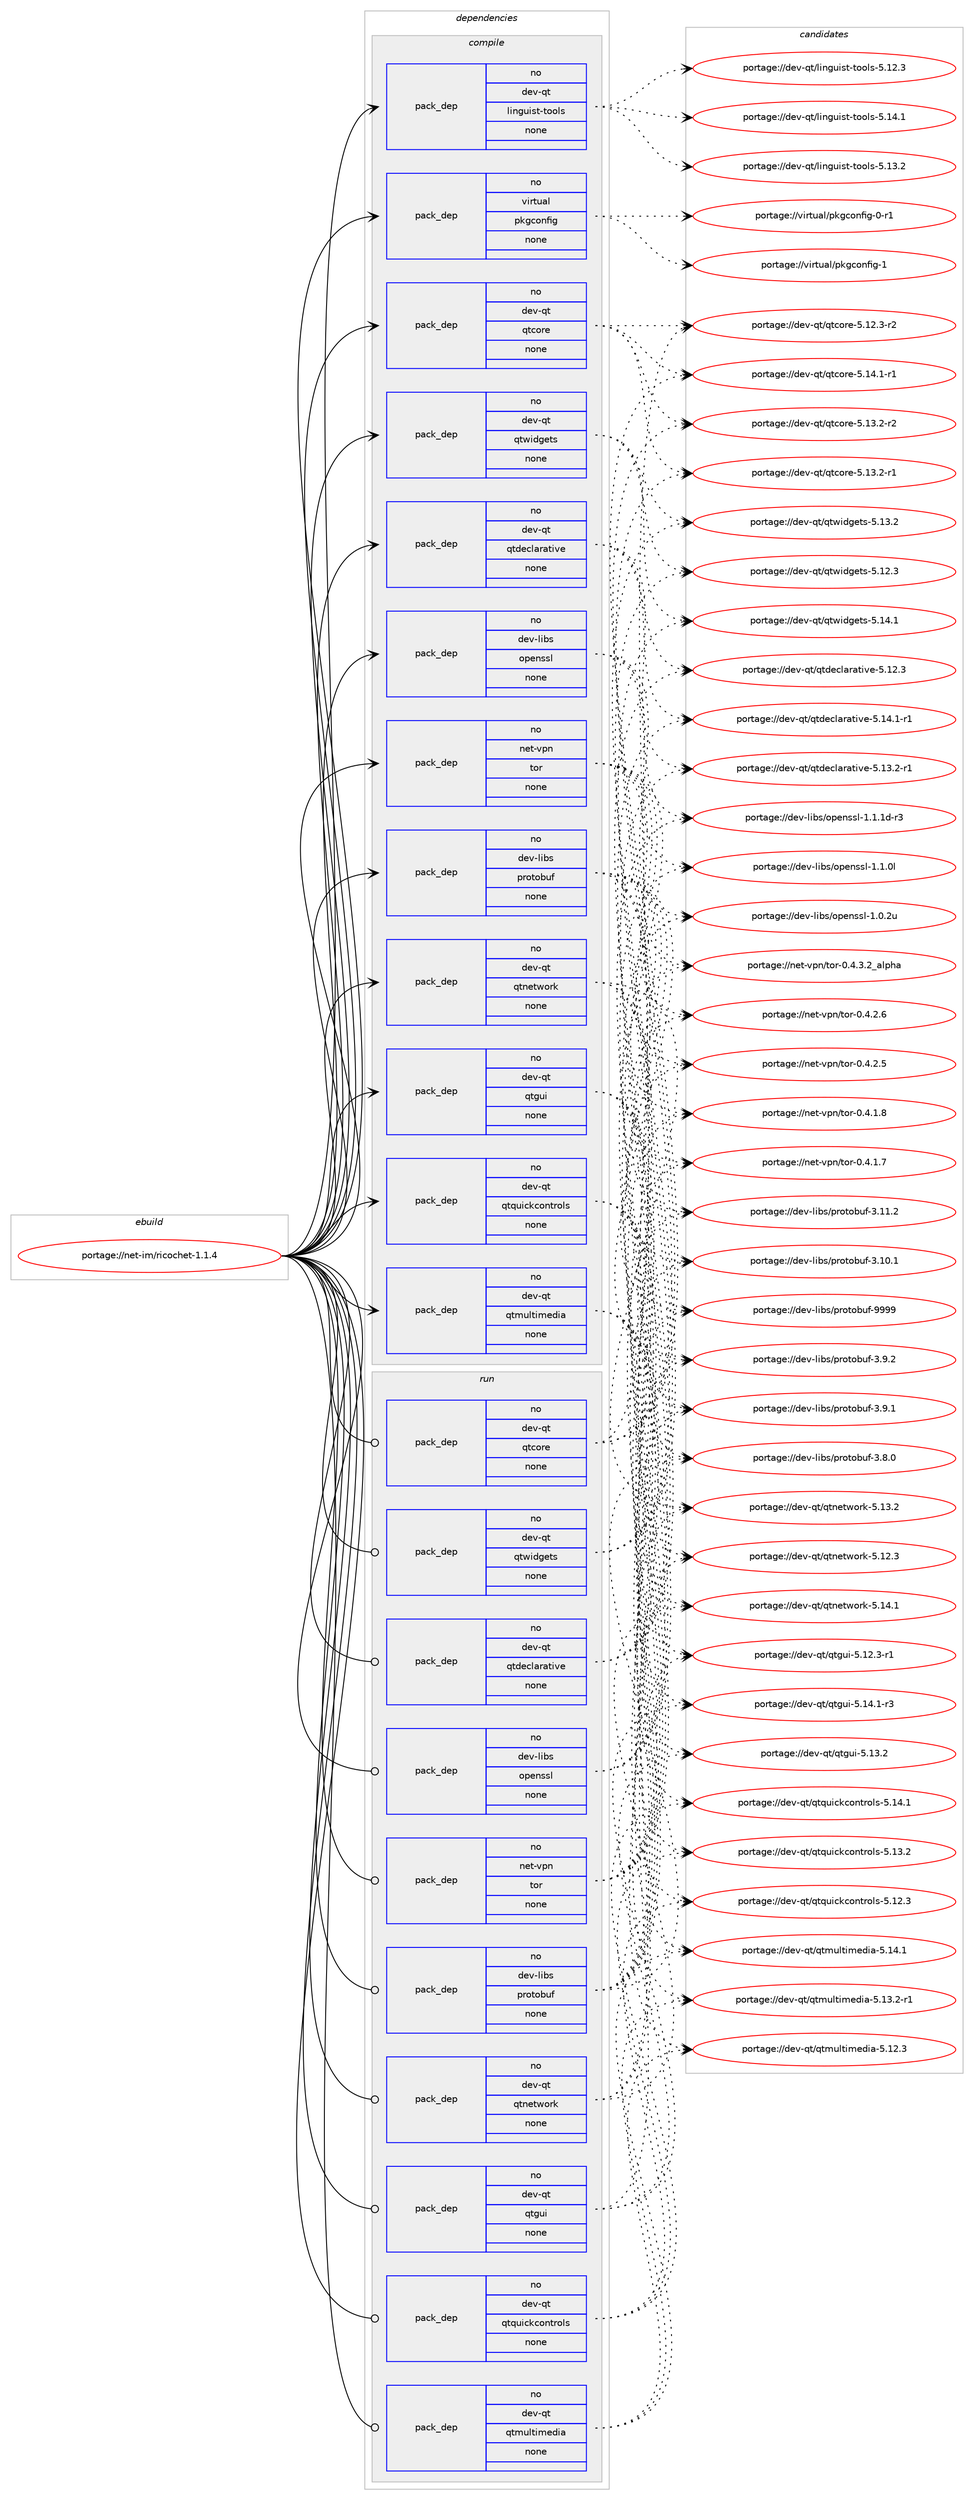 digraph prolog {

# *************
# Graph options
# *************

newrank=true;
concentrate=true;
compound=true;
graph [rankdir=LR,fontname=Helvetica,fontsize=10,ranksep=1.5];#, ranksep=2.5, nodesep=0.2];
edge  [arrowhead=vee];
node  [fontname=Helvetica,fontsize=10];

# **********
# The ebuild
# **********

subgraph cluster_leftcol {
color=gray;
rank=same;
label=<<i>ebuild</i>>;
id [label="portage://net-im/ricochet-1.1.4", color=red, width=4, href="../net-im/ricochet-1.1.4.svg"];
}

# ****************
# The dependencies
# ****************

subgraph cluster_midcol {
color=gray;
label=<<i>dependencies</i>>;
subgraph cluster_compile {
fillcolor="#eeeeee";
style=filled;
label=<<i>compile</i>>;
subgraph pack48202 {
dependency61947 [label=<<TABLE BORDER="0" CELLBORDER="1" CELLSPACING="0" CELLPADDING="4" WIDTH="220"><TR><TD ROWSPAN="6" CELLPADDING="30">pack_dep</TD></TR><TR><TD WIDTH="110">no</TD></TR><TR><TD>dev-libs</TD></TR><TR><TD>openssl</TD></TR><TR><TD>none</TD></TR><TR><TD></TD></TR></TABLE>>, shape=none, color=blue];
}
id:e -> dependency61947:w [weight=20,style="solid",arrowhead="vee"];
subgraph pack48203 {
dependency61948 [label=<<TABLE BORDER="0" CELLBORDER="1" CELLSPACING="0" CELLPADDING="4" WIDTH="220"><TR><TD ROWSPAN="6" CELLPADDING="30">pack_dep</TD></TR><TR><TD WIDTH="110">no</TD></TR><TR><TD>dev-libs</TD></TR><TR><TD>protobuf</TD></TR><TR><TD>none</TD></TR><TR><TD></TD></TR></TABLE>>, shape=none, color=blue];
}
id:e -> dependency61948:w [weight=20,style="solid",arrowhead="vee"];
subgraph pack48204 {
dependency61949 [label=<<TABLE BORDER="0" CELLBORDER="1" CELLSPACING="0" CELLPADDING="4" WIDTH="220"><TR><TD ROWSPAN="6" CELLPADDING="30">pack_dep</TD></TR><TR><TD WIDTH="110">no</TD></TR><TR><TD>dev-qt</TD></TR><TR><TD>linguist-tools</TD></TR><TR><TD>none</TD></TR><TR><TD></TD></TR></TABLE>>, shape=none, color=blue];
}
id:e -> dependency61949:w [weight=20,style="solid",arrowhead="vee"];
subgraph pack48205 {
dependency61950 [label=<<TABLE BORDER="0" CELLBORDER="1" CELLSPACING="0" CELLPADDING="4" WIDTH="220"><TR><TD ROWSPAN="6" CELLPADDING="30">pack_dep</TD></TR><TR><TD WIDTH="110">no</TD></TR><TR><TD>dev-qt</TD></TR><TR><TD>qtcore</TD></TR><TR><TD>none</TD></TR><TR><TD></TD></TR></TABLE>>, shape=none, color=blue];
}
id:e -> dependency61950:w [weight=20,style="solid",arrowhead="vee"];
subgraph pack48206 {
dependency61951 [label=<<TABLE BORDER="0" CELLBORDER="1" CELLSPACING="0" CELLPADDING="4" WIDTH="220"><TR><TD ROWSPAN="6" CELLPADDING="30">pack_dep</TD></TR><TR><TD WIDTH="110">no</TD></TR><TR><TD>dev-qt</TD></TR><TR><TD>qtdeclarative</TD></TR><TR><TD>none</TD></TR><TR><TD></TD></TR></TABLE>>, shape=none, color=blue];
}
id:e -> dependency61951:w [weight=20,style="solid",arrowhead="vee"];
subgraph pack48207 {
dependency61952 [label=<<TABLE BORDER="0" CELLBORDER="1" CELLSPACING="0" CELLPADDING="4" WIDTH="220"><TR><TD ROWSPAN="6" CELLPADDING="30">pack_dep</TD></TR><TR><TD WIDTH="110">no</TD></TR><TR><TD>dev-qt</TD></TR><TR><TD>qtgui</TD></TR><TR><TD>none</TD></TR><TR><TD></TD></TR></TABLE>>, shape=none, color=blue];
}
id:e -> dependency61952:w [weight=20,style="solid",arrowhead="vee"];
subgraph pack48208 {
dependency61953 [label=<<TABLE BORDER="0" CELLBORDER="1" CELLSPACING="0" CELLPADDING="4" WIDTH="220"><TR><TD ROWSPAN="6" CELLPADDING="30">pack_dep</TD></TR><TR><TD WIDTH="110">no</TD></TR><TR><TD>dev-qt</TD></TR><TR><TD>qtmultimedia</TD></TR><TR><TD>none</TD></TR><TR><TD></TD></TR></TABLE>>, shape=none, color=blue];
}
id:e -> dependency61953:w [weight=20,style="solid",arrowhead="vee"];
subgraph pack48209 {
dependency61954 [label=<<TABLE BORDER="0" CELLBORDER="1" CELLSPACING="0" CELLPADDING="4" WIDTH="220"><TR><TD ROWSPAN="6" CELLPADDING="30">pack_dep</TD></TR><TR><TD WIDTH="110">no</TD></TR><TR><TD>dev-qt</TD></TR><TR><TD>qtnetwork</TD></TR><TR><TD>none</TD></TR><TR><TD></TD></TR></TABLE>>, shape=none, color=blue];
}
id:e -> dependency61954:w [weight=20,style="solid",arrowhead="vee"];
subgraph pack48210 {
dependency61955 [label=<<TABLE BORDER="0" CELLBORDER="1" CELLSPACING="0" CELLPADDING="4" WIDTH="220"><TR><TD ROWSPAN="6" CELLPADDING="30">pack_dep</TD></TR><TR><TD WIDTH="110">no</TD></TR><TR><TD>dev-qt</TD></TR><TR><TD>qtquickcontrols</TD></TR><TR><TD>none</TD></TR><TR><TD></TD></TR></TABLE>>, shape=none, color=blue];
}
id:e -> dependency61955:w [weight=20,style="solid",arrowhead="vee"];
subgraph pack48211 {
dependency61956 [label=<<TABLE BORDER="0" CELLBORDER="1" CELLSPACING="0" CELLPADDING="4" WIDTH="220"><TR><TD ROWSPAN="6" CELLPADDING="30">pack_dep</TD></TR><TR><TD WIDTH="110">no</TD></TR><TR><TD>dev-qt</TD></TR><TR><TD>qtwidgets</TD></TR><TR><TD>none</TD></TR><TR><TD></TD></TR></TABLE>>, shape=none, color=blue];
}
id:e -> dependency61956:w [weight=20,style="solid",arrowhead="vee"];
subgraph pack48212 {
dependency61957 [label=<<TABLE BORDER="0" CELLBORDER="1" CELLSPACING="0" CELLPADDING="4" WIDTH="220"><TR><TD ROWSPAN="6" CELLPADDING="30">pack_dep</TD></TR><TR><TD WIDTH="110">no</TD></TR><TR><TD>net-vpn</TD></TR><TR><TD>tor</TD></TR><TR><TD>none</TD></TR><TR><TD></TD></TR></TABLE>>, shape=none, color=blue];
}
id:e -> dependency61957:w [weight=20,style="solid",arrowhead="vee"];
subgraph pack48213 {
dependency61958 [label=<<TABLE BORDER="0" CELLBORDER="1" CELLSPACING="0" CELLPADDING="4" WIDTH="220"><TR><TD ROWSPAN="6" CELLPADDING="30">pack_dep</TD></TR><TR><TD WIDTH="110">no</TD></TR><TR><TD>virtual</TD></TR><TR><TD>pkgconfig</TD></TR><TR><TD>none</TD></TR><TR><TD></TD></TR></TABLE>>, shape=none, color=blue];
}
id:e -> dependency61958:w [weight=20,style="solid",arrowhead="vee"];
}
subgraph cluster_compileandrun {
fillcolor="#eeeeee";
style=filled;
label=<<i>compile and run</i>>;
}
subgraph cluster_run {
fillcolor="#eeeeee";
style=filled;
label=<<i>run</i>>;
subgraph pack48214 {
dependency61959 [label=<<TABLE BORDER="0" CELLBORDER="1" CELLSPACING="0" CELLPADDING="4" WIDTH="220"><TR><TD ROWSPAN="6" CELLPADDING="30">pack_dep</TD></TR><TR><TD WIDTH="110">no</TD></TR><TR><TD>dev-libs</TD></TR><TR><TD>openssl</TD></TR><TR><TD>none</TD></TR><TR><TD></TD></TR></TABLE>>, shape=none, color=blue];
}
id:e -> dependency61959:w [weight=20,style="solid",arrowhead="odot"];
subgraph pack48215 {
dependency61960 [label=<<TABLE BORDER="0" CELLBORDER="1" CELLSPACING="0" CELLPADDING="4" WIDTH="220"><TR><TD ROWSPAN="6" CELLPADDING="30">pack_dep</TD></TR><TR><TD WIDTH="110">no</TD></TR><TR><TD>dev-libs</TD></TR><TR><TD>protobuf</TD></TR><TR><TD>none</TD></TR><TR><TD></TD></TR></TABLE>>, shape=none, color=blue];
}
id:e -> dependency61960:w [weight=20,style="solid",arrowhead="odot"];
subgraph pack48216 {
dependency61961 [label=<<TABLE BORDER="0" CELLBORDER="1" CELLSPACING="0" CELLPADDING="4" WIDTH="220"><TR><TD ROWSPAN="6" CELLPADDING="30">pack_dep</TD></TR><TR><TD WIDTH="110">no</TD></TR><TR><TD>dev-qt</TD></TR><TR><TD>qtcore</TD></TR><TR><TD>none</TD></TR><TR><TD></TD></TR></TABLE>>, shape=none, color=blue];
}
id:e -> dependency61961:w [weight=20,style="solid",arrowhead="odot"];
subgraph pack48217 {
dependency61962 [label=<<TABLE BORDER="0" CELLBORDER="1" CELLSPACING="0" CELLPADDING="4" WIDTH="220"><TR><TD ROWSPAN="6" CELLPADDING="30">pack_dep</TD></TR><TR><TD WIDTH="110">no</TD></TR><TR><TD>dev-qt</TD></TR><TR><TD>qtdeclarative</TD></TR><TR><TD>none</TD></TR><TR><TD></TD></TR></TABLE>>, shape=none, color=blue];
}
id:e -> dependency61962:w [weight=20,style="solid",arrowhead="odot"];
subgraph pack48218 {
dependency61963 [label=<<TABLE BORDER="0" CELLBORDER="1" CELLSPACING="0" CELLPADDING="4" WIDTH="220"><TR><TD ROWSPAN="6" CELLPADDING="30">pack_dep</TD></TR><TR><TD WIDTH="110">no</TD></TR><TR><TD>dev-qt</TD></TR><TR><TD>qtgui</TD></TR><TR><TD>none</TD></TR><TR><TD></TD></TR></TABLE>>, shape=none, color=blue];
}
id:e -> dependency61963:w [weight=20,style="solid",arrowhead="odot"];
subgraph pack48219 {
dependency61964 [label=<<TABLE BORDER="0" CELLBORDER="1" CELLSPACING="0" CELLPADDING="4" WIDTH="220"><TR><TD ROWSPAN="6" CELLPADDING="30">pack_dep</TD></TR><TR><TD WIDTH="110">no</TD></TR><TR><TD>dev-qt</TD></TR><TR><TD>qtmultimedia</TD></TR><TR><TD>none</TD></TR><TR><TD></TD></TR></TABLE>>, shape=none, color=blue];
}
id:e -> dependency61964:w [weight=20,style="solid",arrowhead="odot"];
subgraph pack48220 {
dependency61965 [label=<<TABLE BORDER="0" CELLBORDER="1" CELLSPACING="0" CELLPADDING="4" WIDTH="220"><TR><TD ROWSPAN="6" CELLPADDING="30">pack_dep</TD></TR><TR><TD WIDTH="110">no</TD></TR><TR><TD>dev-qt</TD></TR><TR><TD>qtnetwork</TD></TR><TR><TD>none</TD></TR><TR><TD></TD></TR></TABLE>>, shape=none, color=blue];
}
id:e -> dependency61965:w [weight=20,style="solid",arrowhead="odot"];
subgraph pack48221 {
dependency61966 [label=<<TABLE BORDER="0" CELLBORDER="1" CELLSPACING="0" CELLPADDING="4" WIDTH="220"><TR><TD ROWSPAN="6" CELLPADDING="30">pack_dep</TD></TR><TR><TD WIDTH="110">no</TD></TR><TR><TD>dev-qt</TD></TR><TR><TD>qtquickcontrols</TD></TR><TR><TD>none</TD></TR><TR><TD></TD></TR></TABLE>>, shape=none, color=blue];
}
id:e -> dependency61966:w [weight=20,style="solid",arrowhead="odot"];
subgraph pack48222 {
dependency61967 [label=<<TABLE BORDER="0" CELLBORDER="1" CELLSPACING="0" CELLPADDING="4" WIDTH="220"><TR><TD ROWSPAN="6" CELLPADDING="30">pack_dep</TD></TR><TR><TD WIDTH="110">no</TD></TR><TR><TD>dev-qt</TD></TR><TR><TD>qtwidgets</TD></TR><TR><TD>none</TD></TR><TR><TD></TD></TR></TABLE>>, shape=none, color=blue];
}
id:e -> dependency61967:w [weight=20,style="solid",arrowhead="odot"];
subgraph pack48223 {
dependency61968 [label=<<TABLE BORDER="0" CELLBORDER="1" CELLSPACING="0" CELLPADDING="4" WIDTH="220"><TR><TD ROWSPAN="6" CELLPADDING="30">pack_dep</TD></TR><TR><TD WIDTH="110">no</TD></TR><TR><TD>net-vpn</TD></TR><TR><TD>tor</TD></TR><TR><TD>none</TD></TR><TR><TD></TD></TR></TABLE>>, shape=none, color=blue];
}
id:e -> dependency61968:w [weight=20,style="solid",arrowhead="odot"];
}
}

# **************
# The candidates
# **************

subgraph cluster_choices {
rank=same;
color=gray;
label=<<i>candidates</i>>;

subgraph choice48202 {
color=black;
nodesep=1;
choice1001011184510810598115471111121011101151151084549464946491004511451 [label="portage://dev-libs/openssl-1.1.1d-r3", color=red, width=4,href="../dev-libs/openssl-1.1.1d-r3.svg"];
choice100101118451081059811547111112101110115115108454946494648108 [label="portage://dev-libs/openssl-1.1.0l", color=red, width=4,href="../dev-libs/openssl-1.1.0l.svg"];
choice100101118451081059811547111112101110115115108454946484650117 [label="portage://dev-libs/openssl-1.0.2u", color=red, width=4,href="../dev-libs/openssl-1.0.2u.svg"];
dependency61947:e -> choice1001011184510810598115471111121011101151151084549464946491004511451:w [style=dotted,weight="100"];
dependency61947:e -> choice100101118451081059811547111112101110115115108454946494648108:w [style=dotted,weight="100"];
dependency61947:e -> choice100101118451081059811547111112101110115115108454946484650117:w [style=dotted,weight="100"];
}
subgraph choice48203 {
color=black;
nodesep=1;
choice100101118451081059811547112114111116111981171024557575757 [label="portage://dev-libs/protobuf-9999", color=red, width=4,href="../dev-libs/protobuf-9999.svg"];
choice10010111845108105981154711211411111611198117102455146574650 [label="portage://dev-libs/protobuf-3.9.2", color=red, width=4,href="../dev-libs/protobuf-3.9.2.svg"];
choice10010111845108105981154711211411111611198117102455146574649 [label="portage://dev-libs/protobuf-3.9.1", color=red, width=4,href="../dev-libs/protobuf-3.9.1.svg"];
choice10010111845108105981154711211411111611198117102455146564648 [label="portage://dev-libs/protobuf-3.8.0", color=red, width=4,href="../dev-libs/protobuf-3.8.0.svg"];
choice1001011184510810598115471121141111161119811710245514649494650 [label="portage://dev-libs/protobuf-3.11.2", color=red, width=4,href="../dev-libs/protobuf-3.11.2.svg"];
choice1001011184510810598115471121141111161119811710245514649484649 [label="portage://dev-libs/protobuf-3.10.1", color=red, width=4,href="../dev-libs/protobuf-3.10.1.svg"];
dependency61948:e -> choice100101118451081059811547112114111116111981171024557575757:w [style=dotted,weight="100"];
dependency61948:e -> choice10010111845108105981154711211411111611198117102455146574650:w [style=dotted,weight="100"];
dependency61948:e -> choice10010111845108105981154711211411111611198117102455146574649:w [style=dotted,weight="100"];
dependency61948:e -> choice10010111845108105981154711211411111611198117102455146564648:w [style=dotted,weight="100"];
dependency61948:e -> choice1001011184510810598115471121141111161119811710245514649494650:w [style=dotted,weight="100"];
dependency61948:e -> choice1001011184510810598115471121141111161119811710245514649484649:w [style=dotted,weight="100"];
}
subgraph choice48204 {
color=black;
nodesep=1;
choice10010111845113116471081051101031171051151164511611111110811545534649524649 [label="portage://dev-qt/linguist-tools-5.14.1", color=red, width=4,href="../dev-qt/linguist-tools-5.14.1.svg"];
choice10010111845113116471081051101031171051151164511611111110811545534649514650 [label="portage://dev-qt/linguist-tools-5.13.2", color=red, width=4,href="../dev-qt/linguist-tools-5.13.2.svg"];
choice10010111845113116471081051101031171051151164511611111110811545534649504651 [label="portage://dev-qt/linguist-tools-5.12.3", color=red, width=4,href="../dev-qt/linguist-tools-5.12.3.svg"];
dependency61949:e -> choice10010111845113116471081051101031171051151164511611111110811545534649524649:w [style=dotted,weight="100"];
dependency61949:e -> choice10010111845113116471081051101031171051151164511611111110811545534649514650:w [style=dotted,weight="100"];
dependency61949:e -> choice10010111845113116471081051101031171051151164511611111110811545534649504651:w [style=dotted,weight="100"];
}
subgraph choice48205 {
color=black;
nodesep=1;
choice100101118451131164711311699111114101455346495246494511449 [label="portage://dev-qt/qtcore-5.14.1-r1", color=red, width=4,href="../dev-qt/qtcore-5.14.1-r1.svg"];
choice100101118451131164711311699111114101455346495146504511450 [label="portage://dev-qt/qtcore-5.13.2-r2", color=red, width=4,href="../dev-qt/qtcore-5.13.2-r2.svg"];
choice100101118451131164711311699111114101455346495146504511449 [label="portage://dev-qt/qtcore-5.13.2-r1", color=red, width=4,href="../dev-qt/qtcore-5.13.2-r1.svg"];
choice100101118451131164711311699111114101455346495046514511450 [label="portage://dev-qt/qtcore-5.12.3-r2", color=red, width=4,href="../dev-qt/qtcore-5.12.3-r2.svg"];
dependency61950:e -> choice100101118451131164711311699111114101455346495246494511449:w [style=dotted,weight="100"];
dependency61950:e -> choice100101118451131164711311699111114101455346495146504511450:w [style=dotted,weight="100"];
dependency61950:e -> choice100101118451131164711311699111114101455346495146504511449:w [style=dotted,weight="100"];
dependency61950:e -> choice100101118451131164711311699111114101455346495046514511450:w [style=dotted,weight="100"];
}
subgraph choice48206 {
color=black;
nodesep=1;
choice1001011184511311647113116100101991089711497116105118101455346495246494511449 [label="portage://dev-qt/qtdeclarative-5.14.1-r1", color=red, width=4,href="../dev-qt/qtdeclarative-5.14.1-r1.svg"];
choice1001011184511311647113116100101991089711497116105118101455346495146504511449 [label="portage://dev-qt/qtdeclarative-5.13.2-r1", color=red, width=4,href="../dev-qt/qtdeclarative-5.13.2-r1.svg"];
choice100101118451131164711311610010199108971149711610511810145534649504651 [label="portage://dev-qt/qtdeclarative-5.12.3", color=red, width=4,href="../dev-qt/qtdeclarative-5.12.3.svg"];
dependency61951:e -> choice1001011184511311647113116100101991089711497116105118101455346495246494511449:w [style=dotted,weight="100"];
dependency61951:e -> choice1001011184511311647113116100101991089711497116105118101455346495146504511449:w [style=dotted,weight="100"];
dependency61951:e -> choice100101118451131164711311610010199108971149711610511810145534649504651:w [style=dotted,weight="100"];
}
subgraph choice48207 {
color=black;
nodesep=1;
choice1001011184511311647113116103117105455346495246494511451 [label="portage://dev-qt/qtgui-5.14.1-r3", color=red, width=4,href="../dev-qt/qtgui-5.14.1-r3.svg"];
choice100101118451131164711311610311710545534649514650 [label="portage://dev-qt/qtgui-5.13.2", color=red, width=4,href="../dev-qt/qtgui-5.13.2.svg"];
choice1001011184511311647113116103117105455346495046514511449 [label="portage://dev-qt/qtgui-5.12.3-r1", color=red, width=4,href="../dev-qt/qtgui-5.12.3-r1.svg"];
dependency61952:e -> choice1001011184511311647113116103117105455346495246494511451:w [style=dotted,weight="100"];
dependency61952:e -> choice100101118451131164711311610311710545534649514650:w [style=dotted,weight="100"];
dependency61952:e -> choice1001011184511311647113116103117105455346495046514511449:w [style=dotted,weight="100"];
}
subgraph choice48208 {
color=black;
nodesep=1;
choice10010111845113116471131161091171081161051091011001059745534649524649 [label="portage://dev-qt/qtmultimedia-5.14.1", color=red, width=4,href="../dev-qt/qtmultimedia-5.14.1.svg"];
choice100101118451131164711311610911710811610510910110010597455346495146504511449 [label="portage://dev-qt/qtmultimedia-5.13.2-r1", color=red, width=4,href="../dev-qt/qtmultimedia-5.13.2-r1.svg"];
choice10010111845113116471131161091171081161051091011001059745534649504651 [label="portage://dev-qt/qtmultimedia-5.12.3", color=red, width=4,href="../dev-qt/qtmultimedia-5.12.3.svg"];
dependency61953:e -> choice10010111845113116471131161091171081161051091011001059745534649524649:w [style=dotted,weight="100"];
dependency61953:e -> choice100101118451131164711311610911710811610510910110010597455346495146504511449:w [style=dotted,weight="100"];
dependency61953:e -> choice10010111845113116471131161091171081161051091011001059745534649504651:w [style=dotted,weight="100"];
}
subgraph choice48209 {
color=black;
nodesep=1;
choice100101118451131164711311611010111611911111410745534649524649 [label="portage://dev-qt/qtnetwork-5.14.1", color=red, width=4,href="../dev-qt/qtnetwork-5.14.1.svg"];
choice100101118451131164711311611010111611911111410745534649514650 [label="portage://dev-qt/qtnetwork-5.13.2", color=red, width=4,href="../dev-qt/qtnetwork-5.13.2.svg"];
choice100101118451131164711311611010111611911111410745534649504651 [label="portage://dev-qt/qtnetwork-5.12.3", color=red, width=4,href="../dev-qt/qtnetwork-5.12.3.svg"];
dependency61954:e -> choice100101118451131164711311611010111611911111410745534649524649:w [style=dotted,weight="100"];
dependency61954:e -> choice100101118451131164711311611010111611911111410745534649514650:w [style=dotted,weight="100"];
dependency61954:e -> choice100101118451131164711311611010111611911111410745534649504651:w [style=dotted,weight="100"];
}
subgraph choice48210 {
color=black;
nodesep=1;
choice1001011184511311647113116113117105991079911111011611411110811545534649524649 [label="portage://dev-qt/qtquickcontrols-5.14.1", color=red, width=4,href="../dev-qt/qtquickcontrols-5.14.1.svg"];
choice1001011184511311647113116113117105991079911111011611411110811545534649514650 [label="portage://dev-qt/qtquickcontrols-5.13.2", color=red, width=4,href="../dev-qt/qtquickcontrols-5.13.2.svg"];
choice1001011184511311647113116113117105991079911111011611411110811545534649504651 [label="portage://dev-qt/qtquickcontrols-5.12.3", color=red, width=4,href="../dev-qt/qtquickcontrols-5.12.3.svg"];
dependency61955:e -> choice1001011184511311647113116113117105991079911111011611411110811545534649524649:w [style=dotted,weight="100"];
dependency61955:e -> choice1001011184511311647113116113117105991079911111011611411110811545534649514650:w [style=dotted,weight="100"];
dependency61955:e -> choice1001011184511311647113116113117105991079911111011611411110811545534649504651:w [style=dotted,weight="100"];
}
subgraph choice48211 {
color=black;
nodesep=1;
choice100101118451131164711311611910510010310111611545534649524649 [label="portage://dev-qt/qtwidgets-5.14.1", color=red, width=4,href="../dev-qt/qtwidgets-5.14.1.svg"];
choice100101118451131164711311611910510010310111611545534649514650 [label="portage://dev-qt/qtwidgets-5.13.2", color=red, width=4,href="../dev-qt/qtwidgets-5.13.2.svg"];
choice100101118451131164711311611910510010310111611545534649504651 [label="portage://dev-qt/qtwidgets-5.12.3", color=red, width=4,href="../dev-qt/qtwidgets-5.12.3.svg"];
dependency61956:e -> choice100101118451131164711311611910510010310111611545534649524649:w [style=dotted,weight="100"];
dependency61956:e -> choice100101118451131164711311611910510010310111611545534649514650:w [style=dotted,weight="100"];
dependency61956:e -> choice100101118451131164711311611910510010310111611545534649504651:w [style=dotted,weight="100"];
}
subgraph choice48212 {
color=black;
nodesep=1;
choice11010111645118112110471161111144548465246514650959710811210497 [label="portage://net-vpn/tor-0.4.3.2_alpha", color=red, width=4,href="../net-vpn/tor-0.4.3.2_alpha.svg"];
choice11010111645118112110471161111144548465246504654 [label="portage://net-vpn/tor-0.4.2.6", color=red, width=4,href="../net-vpn/tor-0.4.2.6.svg"];
choice11010111645118112110471161111144548465246504653 [label="portage://net-vpn/tor-0.4.2.5", color=red, width=4,href="../net-vpn/tor-0.4.2.5.svg"];
choice11010111645118112110471161111144548465246494656 [label="portage://net-vpn/tor-0.4.1.8", color=red, width=4,href="../net-vpn/tor-0.4.1.8.svg"];
choice11010111645118112110471161111144548465246494655 [label="portage://net-vpn/tor-0.4.1.7", color=red, width=4,href="../net-vpn/tor-0.4.1.7.svg"];
dependency61957:e -> choice11010111645118112110471161111144548465246514650959710811210497:w [style=dotted,weight="100"];
dependency61957:e -> choice11010111645118112110471161111144548465246504654:w [style=dotted,weight="100"];
dependency61957:e -> choice11010111645118112110471161111144548465246504653:w [style=dotted,weight="100"];
dependency61957:e -> choice11010111645118112110471161111144548465246494656:w [style=dotted,weight="100"];
dependency61957:e -> choice11010111645118112110471161111144548465246494655:w [style=dotted,weight="100"];
}
subgraph choice48213 {
color=black;
nodesep=1;
choice1181051141161179710847112107103991111101021051034549 [label="portage://virtual/pkgconfig-1", color=red, width=4,href="../virtual/pkgconfig-1.svg"];
choice11810511411611797108471121071039911111010210510345484511449 [label="portage://virtual/pkgconfig-0-r1", color=red, width=4,href="../virtual/pkgconfig-0-r1.svg"];
dependency61958:e -> choice1181051141161179710847112107103991111101021051034549:w [style=dotted,weight="100"];
dependency61958:e -> choice11810511411611797108471121071039911111010210510345484511449:w [style=dotted,weight="100"];
}
subgraph choice48214 {
color=black;
nodesep=1;
choice1001011184510810598115471111121011101151151084549464946491004511451 [label="portage://dev-libs/openssl-1.1.1d-r3", color=red, width=4,href="../dev-libs/openssl-1.1.1d-r3.svg"];
choice100101118451081059811547111112101110115115108454946494648108 [label="portage://dev-libs/openssl-1.1.0l", color=red, width=4,href="../dev-libs/openssl-1.1.0l.svg"];
choice100101118451081059811547111112101110115115108454946484650117 [label="portage://dev-libs/openssl-1.0.2u", color=red, width=4,href="../dev-libs/openssl-1.0.2u.svg"];
dependency61959:e -> choice1001011184510810598115471111121011101151151084549464946491004511451:w [style=dotted,weight="100"];
dependency61959:e -> choice100101118451081059811547111112101110115115108454946494648108:w [style=dotted,weight="100"];
dependency61959:e -> choice100101118451081059811547111112101110115115108454946484650117:w [style=dotted,weight="100"];
}
subgraph choice48215 {
color=black;
nodesep=1;
choice100101118451081059811547112114111116111981171024557575757 [label="portage://dev-libs/protobuf-9999", color=red, width=4,href="../dev-libs/protobuf-9999.svg"];
choice10010111845108105981154711211411111611198117102455146574650 [label="portage://dev-libs/protobuf-3.9.2", color=red, width=4,href="../dev-libs/protobuf-3.9.2.svg"];
choice10010111845108105981154711211411111611198117102455146574649 [label="portage://dev-libs/protobuf-3.9.1", color=red, width=4,href="../dev-libs/protobuf-3.9.1.svg"];
choice10010111845108105981154711211411111611198117102455146564648 [label="portage://dev-libs/protobuf-3.8.0", color=red, width=4,href="../dev-libs/protobuf-3.8.0.svg"];
choice1001011184510810598115471121141111161119811710245514649494650 [label="portage://dev-libs/protobuf-3.11.2", color=red, width=4,href="../dev-libs/protobuf-3.11.2.svg"];
choice1001011184510810598115471121141111161119811710245514649484649 [label="portage://dev-libs/protobuf-3.10.1", color=red, width=4,href="../dev-libs/protobuf-3.10.1.svg"];
dependency61960:e -> choice100101118451081059811547112114111116111981171024557575757:w [style=dotted,weight="100"];
dependency61960:e -> choice10010111845108105981154711211411111611198117102455146574650:w [style=dotted,weight="100"];
dependency61960:e -> choice10010111845108105981154711211411111611198117102455146574649:w [style=dotted,weight="100"];
dependency61960:e -> choice10010111845108105981154711211411111611198117102455146564648:w [style=dotted,weight="100"];
dependency61960:e -> choice1001011184510810598115471121141111161119811710245514649494650:w [style=dotted,weight="100"];
dependency61960:e -> choice1001011184510810598115471121141111161119811710245514649484649:w [style=dotted,weight="100"];
}
subgraph choice48216 {
color=black;
nodesep=1;
choice100101118451131164711311699111114101455346495246494511449 [label="portage://dev-qt/qtcore-5.14.1-r1", color=red, width=4,href="../dev-qt/qtcore-5.14.1-r1.svg"];
choice100101118451131164711311699111114101455346495146504511450 [label="portage://dev-qt/qtcore-5.13.2-r2", color=red, width=4,href="../dev-qt/qtcore-5.13.2-r2.svg"];
choice100101118451131164711311699111114101455346495146504511449 [label="portage://dev-qt/qtcore-5.13.2-r1", color=red, width=4,href="../dev-qt/qtcore-5.13.2-r1.svg"];
choice100101118451131164711311699111114101455346495046514511450 [label="portage://dev-qt/qtcore-5.12.3-r2", color=red, width=4,href="../dev-qt/qtcore-5.12.3-r2.svg"];
dependency61961:e -> choice100101118451131164711311699111114101455346495246494511449:w [style=dotted,weight="100"];
dependency61961:e -> choice100101118451131164711311699111114101455346495146504511450:w [style=dotted,weight="100"];
dependency61961:e -> choice100101118451131164711311699111114101455346495146504511449:w [style=dotted,weight="100"];
dependency61961:e -> choice100101118451131164711311699111114101455346495046514511450:w [style=dotted,weight="100"];
}
subgraph choice48217 {
color=black;
nodesep=1;
choice1001011184511311647113116100101991089711497116105118101455346495246494511449 [label="portage://dev-qt/qtdeclarative-5.14.1-r1", color=red, width=4,href="../dev-qt/qtdeclarative-5.14.1-r1.svg"];
choice1001011184511311647113116100101991089711497116105118101455346495146504511449 [label="portage://dev-qt/qtdeclarative-5.13.2-r1", color=red, width=4,href="../dev-qt/qtdeclarative-5.13.2-r1.svg"];
choice100101118451131164711311610010199108971149711610511810145534649504651 [label="portage://dev-qt/qtdeclarative-5.12.3", color=red, width=4,href="../dev-qt/qtdeclarative-5.12.3.svg"];
dependency61962:e -> choice1001011184511311647113116100101991089711497116105118101455346495246494511449:w [style=dotted,weight="100"];
dependency61962:e -> choice1001011184511311647113116100101991089711497116105118101455346495146504511449:w [style=dotted,weight="100"];
dependency61962:e -> choice100101118451131164711311610010199108971149711610511810145534649504651:w [style=dotted,weight="100"];
}
subgraph choice48218 {
color=black;
nodesep=1;
choice1001011184511311647113116103117105455346495246494511451 [label="portage://dev-qt/qtgui-5.14.1-r3", color=red, width=4,href="../dev-qt/qtgui-5.14.1-r3.svg"];
choice100101118451131164711311610311710545534649514650 [label="portage://dev-qt/qtgui-5.13.2", color=red, width=4,href="../dev-qt/qtgui-5.13.2.svg"];
choice1001011184511311647113116103117105455346495046514511449 [label="portage://dev-qt/qtgui-5.12.3-r1", color=red, width=4,href="../dev-qt/qtgui-5.12.3-r1.svg"];
dependency61963:e -> choice1001011184511311647113116103117105455346495246494511451:w [style=dotted,weight="100"];
dependency61963:e -> choice100101118451131164711311610311710545534649514650:w [style=dotted,weight="100"];
dependency61963:e -> choice1001011184511311647113116103117105455346495046514511449:w [style=dotted,weight="100"];
}
subgraph choice48219 {
color=black;
nodesep=1;
choice10010111845113116471131161091171081161051091011001059745534649524649 [label="portage://dev-qt/qtmultimedia-5.14.1", color=red, width=4,href="../dev-qt/qtmultimedia-5.14.1.svg"];
choice100101118451131164711311610911710811610510910110010597455346495146504511449 [label="portage://dev-qt/qtmultimedia-5.13.2-r1", color=red, width=4,href="../dev-qt/qtmultimedia-5.13.2-r1.svg"];
choice10010111845113116471131161091171081161051091011001059745534649504651 [label="portage://dev-qt/qtmultimedia-5.12.3", color=red, width=4,href="../dev-qt/qtmultimedia-5.12.3.svg"];
dependency61964:e -> choice10010111845113116471131161091171081161051091011001059745534649524649:w [style=dotted,weight="100"];
dependency61964:e -> choice100101118451131164711311610911710811610510910110010597455346495146504511449:w [style=dotted,weight="100"];
dependency61964:e -> choice10010111845113116471131161091171081161051091011001059745534649504651:w [style=dotted,weight="100"];
}
subgraph choice48220 {
color=black;
nodesep=1;
choice100101118451131164711311611010111611911111410745534649524649 [label="portage://dev-qt/qtnetwork-5.14.1", color=red, width=4,href="../dev-qt/qtnetwork-5.14.1.svg"];
choice100101118451131164711311611010111611911111410745534649514650 [label="portage://dev-qt/qtnetwork-5.13.2", color=red, width=4,href="../dev-qt/qtnetwork-5.13.2.svg"];
choice100101118451131164711311611010111611911111410745534649504651 [label="portage://dev-qt/qtnetwork-5.12.3", color=red, width=4,href="../dev-qt/qtnetwork-5.12.3.svg"];
dependency61965:e -> choice100101118451131164711311611010111611911111410745534649524649:w [style=dotted,weight="100"];
dependency61965:e -> choice100101118451131164711311611010111611911111410745534649514650:w [style=dotted,weight="100"];
dependency61965:e -> choice100101118451131164711311611010111611911111410745534649504651:w [style=dotted,weight="100"];
}
subgraph choice48221 {
color=black;
nodesep=1;
choice1001011184511311647113116113117105991079911111011611411110811545534649524649 [label="portage://dev-qt/qtquickcontrols-5.14.1", color=red, width=4,href="../dev-qt/qtquickcontrols-5.14.1.svg"];
choice1001011184511311647113116113117105991079911111011611411110811545534649514650 [label="portage://dev-qt/qtquickcontrols-5.13.2", color=red, width=4,href="../dev-qt/qtquickcontrols-5.13.2.svg"];
choice1001011184511311647113116113117105991079911111011611411110811545534649504651 [label="portage://dev-qt/qtquickcontrols-5.12.3", color=red, width=4,href="../dev-qt/qtquickcontrols-5.12.3.svg"];
dependency61966:e -> choice1001011184511311647113116113117105991079911111011611411110811545534649524649:w [style=dotted,weight="100"];
dependency61966:e -> choice1001011184511311647113116113117105991079911111011611411110811545534649514650:w [style=dotted,weight="100"];
dependency61966:e -> choice1001011184511311647113116113117105991079911111011611411110811545534649504651:w [style=dotted,weight="100"];
}
subgraph choice48222 {
color=black;
nodesep=1;
choice100101118451131164711311611910510010310111611545534649524649 [label="portage://dev-qt/qtwidgets-5.14.1", color=red, width=4,href="../dev-qt/qtwidgets-5.14.1.svg"];
choice100101118451131164711311611910510010310111611545534649514650 [label="portage://dev-qt/qtwidgets-5.13.2", color=red, width=4,href="../dev-qt/qtwidgets-5.13.2.svg"];
choice100101118451131164711311611910510010310111611545534649504651 [label="portage://dev-qt/qtwidgets-5.12.3", color=red, width=4,href="../dev-qt/qtwidgets-5.12.3.svg"];
dependency61967:e -> choice100101118451131164711311611910510010310111611545534649524649:w [style=dotted,weight="100"];
dependency61967:e -> choice100101118451131164711311611910510010310111611545534649514650:w [style=dotted,weight="100"];
dependency61967:e -> choice100101118451131164711311611910510010310111611545534649504651:w [style=dotted,weight="100"];
}
subgraph choice48223 {
color=black;
nodesep=1;
choice11010111645118112110471161111144548465246514650959710811210497 [label="portage://net-vpn/tor-0.4.3.2_alpha", color=red, width=4,href="../net-vpn/tor-0.4.3.2_alpha.svg"];
choice11010111645118112110471161111144548465246504654 [label="portage://net-vpn/tor-0.4.2.6", color=red, width=4,href="../net-vpn/tor-0.4.2.6.svg"];
choice11010111645118112110471161111144548465246504653 [label="portage://net-vpn/tor-0.4.2.5", color=red, width=4,href="../net-vpn/tor-0.4.2.5.svg"];
choice11010111645118112110471161111144548465246494656 [label="portage://net-vpn/tor-0.4.1.8", color=red, width=4,href="../net-vpn/tor-0.4.1.8.svg"];
choice11010111645118112110471161111144548465246494655 [label="portage://net-vpn/tor-0.4.1.7", color=red, width=4,href="../net-vpn/tor-0.4.1.7.svg"];
dependency61968:e -> choice11010111645118112110471161111144548465246514650959710811210497:w [style=dotted,weight="100"];
dependency61968:e -> choice11010111645118112110471161111144548465246504654:w [style=dotted,weight="100"];
dependency61968:e -> choice11010111645118112110471161111144548465246504653:w [style=dotted,weight="100"];
dependency61968:e -> choice11010111645118112110471161111144548465246494656:w [style=dotted,weight="100"];
dependency61968:e -> choice11010111645118112110471161111144548465246494655:w [style=dotted,weight="100"];
}
}

}
